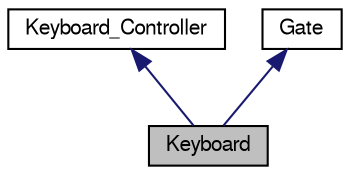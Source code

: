 digraph "Keyboard"
{
  bgcolor="transparent";
  edge [fontname="FreeSans",fontsize="10",labelfontname="FreeSans",labelfontsize="10"];
  node [fontname="FreeSans",fontsize="10",shape=record];
  Node1 [label="Keyboard",height=0.2,width=0.4,color="black", fillcolor="grey75", style="filled" fontcolor="black"];
  Node2 -> Node1 [dir="back",color="midnightblue",fontsize="10",style="solid",fontname="FreeSans"];
  Node2 [label="Keyboard_Controller",height=0.2,width=0.4,color="black",URL="$classKeyboard__Controller.html",tooltip="(PS/2) Tastaturtreiber"];
  Node3 -> Node1 [dir="back",color="midnightblue",fontsize="10",style="solid",fontname="FreeSans"];
  Node3 [label="Gate",height=0.2,width=0.4,color="black",URL="$classGate.html",tooltip="Basisklasse für die Interruptbehandlung."];
}
